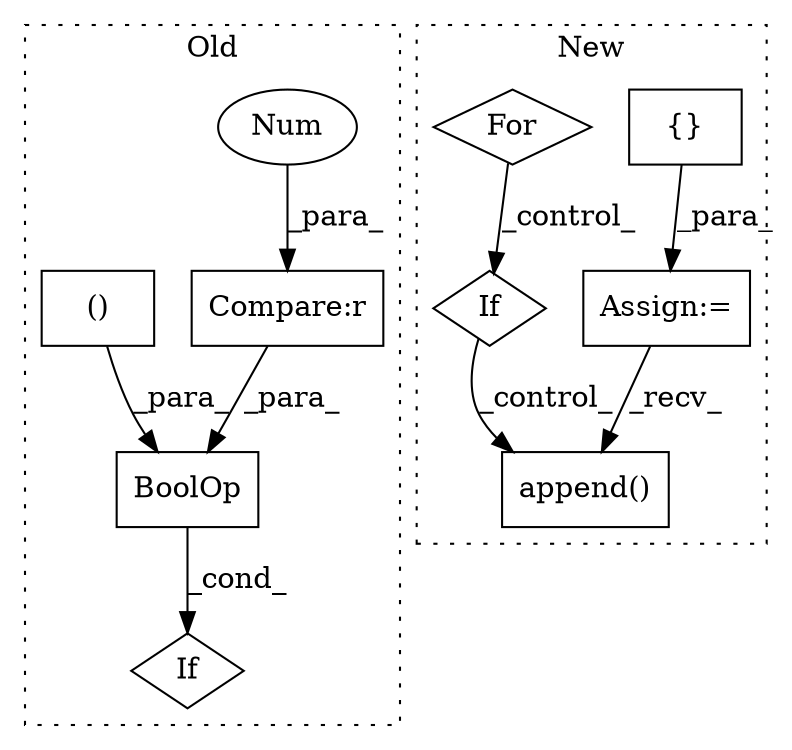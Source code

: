 digraph G {
subgraph cluster0 {
1 [label="BoolOp" a="72" s="4269" l="47" shape="box"];
7 [label="Compare:r" a="40" s="4269" l="14" shape="box"];
8 [label="Num" a="76" s="4282" l="1" shape="ellipse"];
9 [label="If" a="96" s="4266" l="3" shape="diamond"];
10 [label="()" a="54" s="4192" l="68" shape="box"];
label = "Old";
style="dotted";
}
subgraph cluster1 {
2 [label="append()" a="75" s="3828,3860" l="27,1" shape="box"];
3 [label="If" a="96" s="3527" l="3" shape="diamond"];
4 [label="{}" a="59" s="3034,3034" l="2,1" shape="box"];
5 [label="Assign:=" a="68" s="3031" l="3" shape="box"];
6 [label="For" a="107" s="3041,3112" l="4,10" shape="diamond"];
label = "New";
style="dotted";
}
1 -> 9 [label="_cond_"];
3 -> 2 [label="_control_"];
4 -> 5 [label="_para_"];
5 -> 2 [label="_recv_"];
6 -> 3 [label="_control_"];
7 -> 1 [label="_para_"];
8 -> 7 [label="_para_"];
10 -> 1 [label="_para_"];
}